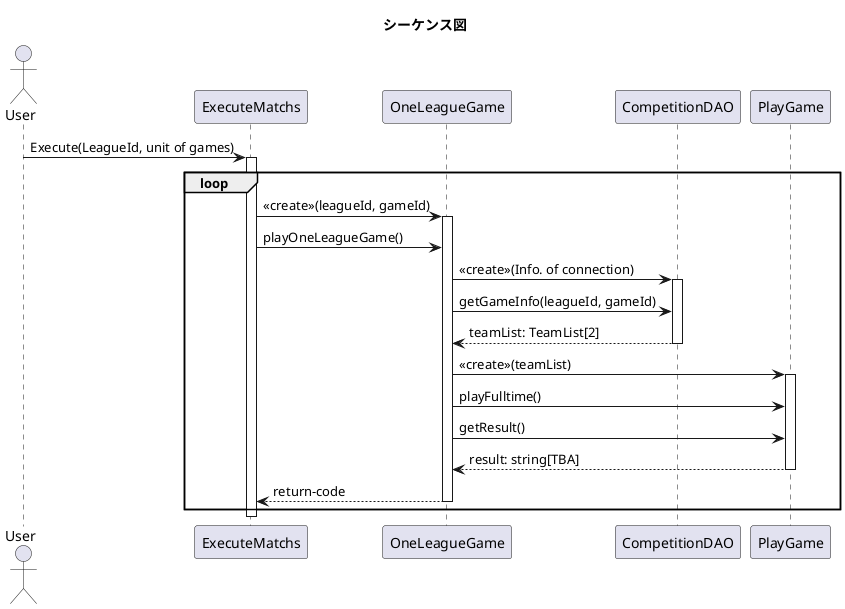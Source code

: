@startuml
title シーケンス図
actor User
User -> ExecuteMatchs: Execute(LeagueId, unit of games)
activate ExecuteMatchs
loop
    ExecuteMatchs -> OneLeagueGame: <<create>>(leagueId, gameId)
    activate OneLeagueGame
    ExecuteMatchs -> OneLeagueGame: playOneLeagueGame()
    OneLeagueGame -> CompetitionDAO: <<create>>(Info. of connection)
    activate CompetitionDAO
    OneLeagueGame -> CompetitionDAO: getGameInfo(leagueId, gameId)
    OneLeagueGame <-- CompetitionDAO: teamList: TeamList[2]
    deactivate CompetitionDAO
    OneLeagueGame -> PlayGame: <<create>>(teamList)
    activate PlayGame
    OneLeagueGame -> PlayGame: playFulltime()
    OneLeagueGame -> PlayGame: getResult()
    OneLeagueGame <-- PlayGame: result: string[TBA]
    deactivate PlayGame
    ExecuteMatchs <-- OneLeagueGame: return-code
    deactivate OneLeagueGame
end
deactivate ExecuteMatchs
@enduml
' -> 同期メッセージ
' --> 応答メッセージ
' ->> 非同期メッセージ